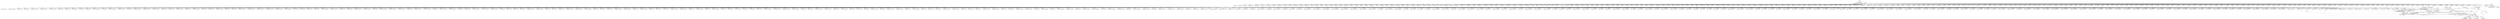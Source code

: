 digraph "0_ImageMagick_56d6e20de489113617cbbddaf41e92600a34db22@array" {
"1006450" [label="(Call,InterpretImageProperties(msl_info->image_info[n],\n                msl_info->attributes[n],(const char *) attributes[i]))"];
"1006461" [label="(Call,(const char *) attributes[i])"];
"1006421" [label="(Call,attributes != (const xmlChar **) NULL)"];
"1000185" [label="(MethodParameterIn,const xmlChar **attributes)"];
"1006423" [label="(Call,(const xmlChar **) NULL)"];
"1006409" [label="(Call,(Image *) NULL)"];
"1000237" [label="(Call,(char *) NULL)"];
"1000232" [label="(Call,(const char *) NULL)"];
"1006430" [label="(Call,attributes[i] != (const xmlChar *) NULL)"];
"1006434" [label="(Call,(const xmlChar *) NULL)"];
"1006523" [label="(Call,(char **) NULL)"];
"1006448" [label="(Call,attribute=InterpretImageProperties(msl_info->image_info[n],\n                msl_info->attributes[n],(const char *) attributes[i]))"];
"1006466" [label="(Call,CloneString(&value,attribute))"];
"1008599" [label="(Call,(const char *) attributes[i])"];
"1018046" [label="(Call,(Image*) NULL)"];
"1017467" [label="(Call,(Image *) NULL)"];
"1006441" [label="(Identifier,keyword)"];
"1017623" [label="(Call,(const char *) attributes[i])"];
"1006461" [label="(Call,(const char *) attributes[i])"];
"1014935" [label="(Call,(const char *) attributes[i++])"];
"1014502" [label="(Call,(Image *) NULL)"];
"1018943" [label="(Call,attributes != (const xmlChar **) NULL)"];
"1003100" [label="(Call,(char **) NULL)"];
"1004484" [label="(Call,(const char *) attributes[i++])"];
"1014729" [label="(Call,(const xmlChar *) NULL)"];
"1006772" [label="(Call,attributes[i] != (const xmlChar *) NULL)"];
"1000234" [label="(Identifier,NULL)"];
"1009820" [label="(Call,(const xmlChar *) NULL)"];
"1016133" [label="(Call,(const char *) NULL)"];
"1003342" [label="(Call,(const xmlChar *) NULL)"];
"1008856" [label="(Call,(Image *) NULL)"];
"1004334" [label="(Call,(const xmlChar *) NULL)"];
"1019473" [label="(Call,attributes[i] != (const xmlChar *) NULL)"];
"1004223" [label="(Call,(Image *) NULL)"];
"1014856" [label="(Call,(Image *) NULL)"];
"1001578" [label="(Call,(const xmlChar *) NULL)"];
"1014978" [label="(Call,(char **) NULL)"];
"1003329" [label="(Call,attributes != (const xmlChar **) NULL)"];
"1007963" [label="(Call,attributes[i] != (const xmlChar *) NULL)"];
"1004977" [label="(Call,attributes[i] != (const xmlChar *) NULL)"];
"1004729" [label="(Call,(const xmlChar *) NULL)"];
"1009144" [label="(Call,(const char *) attributes[i])"];
"1012873" [label="(Call,(const char *) attributes[i++])"];
"1010794" [label="(Call,attributes[i] != (const xmlChar *) NULL)"];
"1008628" [label="(Call,(char **) NULL)"];
"1018781" [label="(Call,(Image *) NULL)"];
"1001605" [label="(Call,(const char *) attributes[i])"];
"1003476" [label="(Call,(Image *) NULL)"];
"1000279" [label="(Call,(Image *) NULL)"];
"1019173" [label="(Call,(char **) NULL)"];
"1018251" [label="(Call,(Image*) NULL)"];
"1005603" [label="(Call,(char **) NULL)"];
"1001764" [label="(Call,(const char *) attributes[i++])"];
"1018952" [label="(Call,attributes[i] != (const xmlChar *) NULL)"];
"1006241" [label="(Call,(const xmlChar *) NULL)"];
"1017032" [label="(Call,(const char *) attributes[i++])"];
"1014011" [label="(Call,(const char *) attributes[i++])"];
"1012993" [label="(Call,(Image *) NULL)"];
"1017221" [label="(Call,(Image *) NULL)"];
"1003024" [label="(Call,(const char *) attributes[i])"];
"1018373" [label="(Call,(const char *) attributes[i])"];
"1000529" [label="(Call,attributes[i] != (const xmlChar *) NULL)"];
"1014248" [label="(Call,(Image *) NULL)"];
"1007724" [label="(Call,(char **) NULL)"];
"1007223" [label="(Call,(const xmlChar *) NULL)"];
"1002993" [label="(Call,attributes[i] != (const xmlChar *) NULL)"];
"1009893" [label="(Call,(char **) NULL)"];
"1004956" [label="(Call,(Image *) NULL)"];
"1014663" [label="(Call,(Image *) NULL)"];
"1006434" [label="(Call,(const xmlChar *) NULL)"];
"1013026" [label="(Call,(const char *) attributes[i++])"];
"1002331" [label="(Call,(const xmlChar *) NULL)"];
"1008729" [label="(Call,(Image *) NULL)"];
"1015066" [label="(Call,(Image *) NULL)"];
"1007077" [label="(Call,attributes[i] != (const xmlChar *) NULL)"];
"1006523" [label="(Call,(char **) NULL)"];
"1014268" [label="(Call,attributes != (const xmlChar **) NULL)"];
"1002499" [label="(Call,(Image *) NULL)"];
"1012861" [label="(Call,attributes[i] != (const xmlChar *) NULL)"];
"1019031" [label="(Call,(const char *) NULL)"];
"1013260" [label="(Call,attributes[i] != (const xmlChar *) NULL)"];
"1006423" [label="(Call,(const xmlChar **) NULL)"];
"1008883" [label="(Call,attributes[i] != (const xmlChar *) NULL)"];
"1009667" [label="(Call,attributes[i] != (const xmlChar *) NULL)"];
"1010906" [label="(Call,attributes[i] != (const xmlChar *) NULL)"];
"1007655" [label="(Call,attributes != (const xmlChar **) NULL)"];
"1007668" [label="(Call,(const xmlChar *) NULL)"];
"1005116" [label="(Call,(const char *) attributes[i++])"];
"1007621" [label="(Call,(Image *) NULL)"];
"1018821" [label="(Call,(Image *) NULL)"];
"1019118" [label="(Call,attributes[i] != (const xmlChar *) NULL)"];
"1013005" [label="(Call,attributes != (const xmlChar **) NULL)"];
"1000232" [label="(Call,(const char *) NULL)"];
"1011472" [label="(Call,(const xmlChar **) NULL)"];
"1013107" [label="(Call,(char **) NULL)"];
"1013619" [label="(Call,attributes == (const xmlChar **) NULL)"];
"1007219" [label="(Call,attributes[i] != (const xmlChar *) NULL)"];
"1000235" [label="(Call,value=(char *) NULL)"];
"1017604" [label="(Call,(const char *) attributes[i++])"];
"1008762" [label="(Call,(const char *) attributes[i++])"];
"1018560" [label="(Call,(Image *) NULL)"];
"1016302" [label="(Call,attributes[i] != (const xmlChar *) NULL)"];
"1006249" [label="(Call,(const char *) attributes[i++])"];
"1003448" [label="(Call,(const char *) NULL)"];
"1015731" [label="(Call,attributes == (const xmlChar **) NULL)"];
"1000307" [label="(Call,(const xmlChar *) NULL)"];
"1010825" [label="(Call,(const char *) attributes[i])"];
"1008874" [label="(Call,attributes != (const xmlChar **) NULL)"];
"1019122" [label="(Call,(const xmlChar *) NULL)"];
"1008651" [label="(Call,(char **) NULL)"];
"1010806" [label="(Call,(const char *) attributes[i++])"];
"1017596" [label="(Call,(const xmlChar *) NULL)"];
"1002533" [label="(Call,(const char *) attributes[i++])"];
"1002705" [label="(Call,attributes[i] != (const xmlChar *) NULL)"];
"1007108" [label="(Call,(const char *) attributes[i])"];
"1017492" [label="(Call,(const xmlChar *) NULL)"];
"1003350" [label="(Call,(const char *) attributes[i++])"];
"1017427" [label="(Call,(Image *) NULL)"];
"1015276" [label="(Call,(Image *) NULL)"];
"1009698" [label="(Call,(const char *) attributes[i])"];
"1018149" [label="(Call,(const xmlChar *) NULL)"];
"1005095" [label="(Call,attributes != (const xmlChar **) NULL)"];
"1008160" [label="(Call,(const xmlChar *) NULL)"];
"1000185" [label="(MethodParameterIn,const xmlChar **attributes)"];
"1004968" [label="(Call,attributes != (const xmlChar **) NULL)"];
"1019108" [label="(Call,attributes == (const xmlChar **) NULL)"];
"1006562" [label="(Identifier,emboss_image)"];
"1006448" [label="(Call,attribute=InterpretImageProperties(msl_info->image_info[n],\n                msl_info->attributes[n],(const char *) attributes[i]))"];
"1000541" [label="(Call,(const char *) attributes[i++])"];
"1016551" [label="(Call,attributes[i] != (const xmlChar *) NULL)"];
"1011228" [label="(Call,(const xmlChar *) NULL)"];
"1011479" [label="(Call,attributes[i] != (const xmlChar *) NULL)"];
"1017254" [label="(Call,(const char *) attributes[i++])"];
"1006803" [label="(Call,(const char *) attributes[i])"];
"1010626" [label="(Call,(const xmlChar *) NULL)"];
"1013264" [label="(Call,(const xmlChar *) NULL)"];
"1018710" [label="(Call,(char **) NULL)"];
"1015773" [label="(Call,(const char *) attributes[i])"];
"1004756" [label="(Call,(const char *) attributes[i])"];
"1007056" [label="(Call,(Image *) NULL)"];
"1018629" [label="(Call,(Image *) NULL)"];
"1012008" [label="(Call,(char **) NULL)"];
"1017908" [label="(Call,(Image*) NULL)"];
"1001565" [label="(Call,attributes != (const xmlChar **) NULL)"];
"1010106" [label="(Call,attributes[i] != (const xmlChar *) NULL)"];
"1006586" [label="(Call,(Image *) NULL)"];
"1010507" [label="(Call,(char **) NULL)"];
"1004701" [label="(Call,(Image *) NULL)"];
"1010304" [label="(Call,(const char *) attributes[i])"];
"1008568" [label="(Call,attributes == (const xmlChar **) NULL)"];
"1010285" [label="(Call,(const char *) attributes[i++])"];
"1008556" [label="(Call,(Image *) NULL)"];
"1017020" [label="(Call,attributes[i] != (const xmlChar *) NULL)"];
"1017972" [label="(Call,(const char *) attributes[i])"];
"1001983" [label="(Call,(Image *) NULL)"];
"1017944" [label="(Call,(const xmlChar *) NULL)"];
"1008486" [label="(Call,(Image *) NULL)"];
"1018416" [label="(Call,(Image *) NULL)"];
"1013153" [label="(Call,(Image *) NULL)"];
"1005104" [label="(Call,attributes[i] != (const xmlChar *) NULL)"];
"1004737" [label="(Call,(const char *) attributes[i++])"];
"1004321" [label="(Call,attributes != (const xmlChar **) NULL)"];
"1007796" [label="(Call,(char **) NULL)"];
"1019259" [label="(Call,(const char *) attributes[i++])"];
"1009457" [label="(Call,attributes != (const xmlChar **) NULL)"];
"1018177" [label="(Call,(const char *) attributes[i])"];
"1015555" [label="(Call,(const char *) attributes[i])"];
"1014913" [label="(Call,attributes == (const xmlChar **) NULL)"];
"1009104" [label="(Call,attributes != (const xmlChar **) NULL)"];
"1010545" [label="(Call,(Image *) NULL)"];
"1004476" [label="(Call,(const xmlChar *) NULL)"];
"1004443" [label="(Call,(Image *) NULL)"];
"1005702" [label="(Call,(char **) NULL)"];
"1011909" [label="(Call,(char **) NULL)"];
"1010896" [label="(Call,attributes == (const xmlChar **) NULL)"];
"1018983" [label="(Call,(const char *) attributes[i])"];
"1006679" [label="(Call,(const char *) attributes[i])"];
"1009559" [label="(Call,(char **) NULL)"];
"1009478" [label="(Call,(const char *) attributes[i++])"];
"1016998" [label="(Call,(Image *) NULL)"];
"1016530" [label="(Call,(Image *) NULL)"];
"1005008" [label="(Call,(const char *) attributes[i])"];
"1005566" [label="(Call,(char **) NULL)"];
"1002635" [label="(Call,(Image *) NULL)"];
"1002016" [label="(Call,(const xmlChar *) NULL)"];
"1017744" [label="(Call,(const xmlChar *) NULL)"];
"1004884" [label="(Call,(const char *) attributes[i])"];
"1008355" [label="(Call,attributes[i] != (const xmlChar *) NULL)"];
"1018873" [label="(Call,(const char *) attributes[i])"];
"1006525" [label="(Identifier,NULL)"];
"1015288" [label="(Call,attributes != (const xmlChar **) NULL)"];
"1004306" [label="(Call,(Image *) NULL)"];
"1013999" [label="(Call,attributes[i] != (const xmlChar *) NULL)"];
"1006439" [label="(Block,)"];
"1004503" [label="(Call,(const char *) attributes[i])"];
"1018135" [label="(Call,attributes == (const xmlChar **) NULL)"];
"1009466" [label="(Call,attributes[i] != (const xmlChar *) NULL)"];
"1016293" [label="(Call,attributes != (const xmlChar **) NULL)"];
"1003989" [label="(Call,(Image *) NULL)"];
"1012916" [label="(Call,(char *) NULL)"];
"1002451" [label="(Call,(Image *) NULL)"];
"1006330" [label="(Call,(char **) NULL)"];
"1006422" [label="(Identifier,attributes)"];
"1000936" [label="(Call,(char **) NULL)"];
"1004989" [label="(Call,(const char *) attributes[i++])"];
"1006216" [label="(Call,(Image *) NULL)"];
"1008367" [label="(Call,(const char *) attributes[i++])"];
"1016823" [label="(Call,attributes != (const xmlChar **) NULL)"];
"1000959" [label="(Call,(char **) NULL)"];
"1011491" [label="(Call,(const char *) attributes[i++])"];
"1000533" [label="(Call,(const xmlChar *) NULL)"];
"1006420" [label="(ControlStructure,if (attributes != (const xmlChar **) NULL))"];
"1018113" [label="(Call,(Image*) NULL)"];
"1004330" [label="(Call,attributes[i] != (const xmlChar *) NULL)"];
"1006467" [label="(Call,&value)"];
"1013667" [label="(Call,(const char *) attributes[i])"];
"1000315" [label="(Call,(const char *) attributes[i++])"];
"1005726" [label="(Call,(char **) NULL)"];
"1012865" [label="(Call,(const xmlChar *) NULL)"];
"1017564" [label="(Call,(Image *) NULL)"];
"1008346" [label="(Call,attributes != (const xmlChar **) NULL)"];
"1007182" [label="(Call,(Image *) NULL)"];
"1017519" [label="(Call,(const char *) attributes[i])"];
"1018321" [label="(Call,(Image *) NULL)"];
"1001783" [label="(Call,(const char *) attributes[i])"];
"1004463" [label="(Call,attributes != (const xmlChar **) NULL)"];
"1008334" [label="(Call,(Image *) NULL)"];
"1019463" [label="(Call,attributes == (const xmlChar **) NULL)"];
"1014277" [label="(Call,attributes[i] != (const xmlChar *) NULL)"];
"1006411" [label="(Identifier,NULL)"];
"1007967" [label="(Call,(const xmlChar *) NULL)"];
"1017364" [label="(Call,(char **) NULL)"];
"1010414" [label="(Call,attributes[i] != (const xmlChar *) NULL)"];
"1002997" [label="(Call,(const xmlChar *) NULL)"];
"1009658" [label="(Call,attributes != (const xmlChar **) NULL)"];
"1015515" [label="(Call,attributes != (const xmlChar **) NULL)"];
"1014556" [label="(Call,(const char *) attributes[i])"];
"1014003" [label="(Call,(const xmlChar *) NULL)"];
"1001731" [label="(Call,(Image *) NULL)"];
"1008781" [label="(Call,(const char *) attributes[i])"];
"1015487" [label="(Call,(Image *) NULL)"];
"1013272" [label="(Call,(const char *) attributes[i++])"];
"1011255" [label="(Call,(const char *) attributes[i])"];
"1004853" [label="(Call,attributes[i] != (const xmlChar *) NULL)"];
"1014528" [label="(Call,(const xmlChar *) NULL)"];
"1003765" [label="(Call,(const char *) NULL)"];
"1003943" [label="(Call,(char **) NULL)"];
"1010418" [label="(Call,(const xmlChar *) NULL)"];
"1010884" [label="(Call,(Image *) NULL)"];
"1002239" [label="(Call,(Image *) NULL)"];
"1017740" [label="(Call,attributes[i] != (const xmlChar *) NULL)"];
"1008590" [label="(Call,(const char *) attributes[i++])"];
"1012662" [label="(Call,(const xmlChar *) NULL)"];
"1006403" [label="(Call,msl_info->image[n] == (Image *) NULL)"];
"1015753" [label="(Call,(const char *) attributes[i++])"];
"1010097" [label="(Call,attributes != (const xmlChar **) NULL)"];
"1012851" [label="(Call,attributes == (const xmlChar **) NULL)"];
"1016362" [label="(Call,(char **) NULL)"];
"1014756" [label="(Call,(const char *) attributes[i])"];
"1001752" [label="(Call,attributes[i] != (const xmlChar *) NULL)"];
"1006237" [label="(Call,attributes[i] != (const xmlChar *) NULL)"];
"1006639" [label="(Call,attributes != (const xmlChar **) NULL)"];
"1010922" [label="(Call,(const char *) attributes[i++])"];
"1004832" [label="(Call,(Image *) NULL)"];
"1018641" [label="(Call,attributes != (const xmlChar **) NULL)"];
"1010110" [label="(Call,(const xmlChar *) NULL)"];
"1006931" [label="(Call,(Image *) NULL)"];
"1013929" [label="(Call,(Image *) NULL)"];
"1009203" [label="(Call,(char **) NULL)"];
"1014785" [label="(Call,(char **) NULL)"];
"1000303" [label="(Call,attributes[i] != (const xmlChar *) NULL)"];
"1007941" [label="(Call,(Image *) NULL)"];
"1003532" [label="(Call,(const char *) attributes[i])"];
"1006425" [label="(Identifier,NULL)"];
"1008887" [label="(Call,(const xmlChar *) NULL)"];
"1009470" [label="(Call,(const xmlChar *) NULL)"];
"1019247" [label="(Call,attributes[i] != (const xmlChar *) NULL)"];
"1012658" [label="(Call,attributes[i] != (const xmlChar *) NULL)"];
"1003369" [label="(Call,(const char *) attributes[i])"];
"1006430" [label="(Call,attributes[i] != (const xmlChar *) NULL)"];
"1002717" [label="(Call,(const char *) attributes[i++])"];
"1002012" [label="(Call,attributes[i] != (const xmlChar *) NULL)"];
"1009113" [label="(Call,attributes[i] != (const xmlChar *) NULL)"];
"1015528" [label="(Call,(const xmlChar *) NULL)"];
"1010273" [label="(Call,attributes[i] != (const xmlChar *) NULL)"];
"1012893" [label="(Call,(const char *) attributes[i])"];
"1004660" [label="(Call,(Image *) NULL)"];
"1014955" [label="(Call,(const char *) attributes[i])"];
"1017024" [label="(Call,(const xmlChar *) NULL)"];
"1010798" [label="(Call,(const xmlChar *) NULL)"];
"1017273" [label="(Call,(const char *) attributes[i])"];
"1015745" [label="(Call,(const xmlChar *) NULL)"];
"1010941" [label="(Call,(const char *) attributes[i])"];
"1008146" [label="(Call,attributes == (const xmlChar **) NULL)"];
"1017233" [label="(Call,attributes != (const xmlChar **) NULL)"];
"1016888" [label="(Call,(char **) NULL)"];
"1012032" [label="(Call,(char **) NULL)"];
"1010653" [label="(Call,(const char *) attributes[i])"];
"1008582" [label="(Call,(const xmlChar *) NULL)"];
"1006450" [label="(Call,InterpretImageProperties(msl_info->image_info[n],\n                msl_info->attributes[n],(const char *) attributes[i]))"];
"1006268" [label="(Call,(const char *) attributes[i])"];
"1014737" [label="(Call,(const char *) attributes[i++])"];
"1009807" [label="(Call,attributes != (const xmlChar **) NULL)"];
"1016542" [label="(Call,attributes != (const xmlChar **) NULL)"];
"1014524" [label="(Call,attributes[i] != (const xmlChar *) NULL)"];
"1002043" [label="(Call,(const char *) attributes[i])"];
"1000334" [label="(Call,(const char *) attributes[i])"];
"1009445" [label="(Call,(Image *) NULL)"];
"1007231" [label="(Call,(const char *) attributes[i++])"];
"1001878" [label="(Call,(char **) NULL)"];
"1006409" [label="(Call,(Image *) NULL)"];
"1001942" [label="(Call,(Image *) NULL)"];
"1004472" [label="(Call,attributes[i] != (const xmlChar *) NULL)"];
"1019593" [label="(Call,value != NULL)"];
"1001743" [label="(Call,attributes != (const xmlChar **) NULL)"];
"1001586" [label="(Call,(const char *) attributes[i++])"];
"1006228" [label="(Call,attributes != (const xmlChar **) NULL)"];
"1010137" [label="(Call,(const char *) attributes[i])"];
"1009780" [label="(Call,(Image *) NULL)"];
"1007089" [label="(Call,(const char *) attributes[i++])"];
"1015719" [label="(Call,(Image *) NULL)"];
"1019251" [label="(Call,(const xmlChar *) NULL)"];
"1006964" [label="(Call,(const char *) attributes[i++])"];
"1004844" [label="(Call,attributes != (const xmlChar **) NULL)"];
"1015078" [label="(Call,attributes != (const xmlChar **) NULL)"];
"1006368" [label="(Call,(Image *) NULL)"];
"1016845" [label="(Call,(const char *) attributes[i++])"];
"1019225" [label="(Call,(Image *) NULL)"];
"1002948" [label="(Call,(Image *) NULL)"];
"1017583" [label="(Call,attributes != (const xmlChar **) NULL)"];
"1016865" [label="(Call,(const char *) attributes[i])"];
"1000520" [label="(Call,attributes != (const xmlChar **) NULL)"];
"1006857" [label="(Call,(Image *) NULL)"];
"1017719" [label="(Call,(Image *) NULL)"];
"1000239" [label="(Identifier,NULL)"];
"1016582" [label="(Call,(const char *) attributes[i])"];
"1011200" [label="(Call,(Image *) NULL)"];
"1008895" [label="(Call,(const char *) attributes[i++])"];
"1002024" [label="(Call,(const char *) attributes[i++])"];
"1002525" [label="(Call,(const xmlChar *) NULL)"];
"1004865" [label="(Call,(const char *) attributes[i++])"];
"1013018" [label="(Call,(const xmlChar *) NULL)"];
"1014207" [label="(Call,(Image *) NULL)"];
"1007695" [label="(Call,(const char *) attributes[i])"];
"1017674" [label="(Call,(char **) NULL)"];
"1002339" [label="(Call,(const char *) attributes[i++])"];
"1017242" [label="(Call,attributes[i] != (const xmlChar *) NULL)"];
"1013250" [label="(Call,attributes == (const xmlChar **) NULL)"];
"1008578" [label="(Call,attributes[i] != (const xmlChar *) NULL)"];
"1018449" [label="(Call,(const xmlChar *) NULL)"];
"1010622" [label="(Call,attributes[i] != (const xmlChar *) NULL)"];
"1014308" [label="(Call,(const char *) attributes[i])"];
"1006421" [label="(Call,attributes != (const xmlChar **) NULL)"];
"1017752" [label="(Call,(const char *) attributes[i++])"];
"1003501" [label="(Call,attributes[i] != (const xmlChar *) NULL)"];
"1010264" [label="(Call,attributes != (const xmlChar **) NULL)"];
"1018354" [label="(Call,(const char *) attributes[i++])"];
"1000484" [label="(Call,(Image *) NULL)"];
"1008741" [label="(Call,attributes != (const xmlChar **) NULL)"];
"1008142" [label="(Call,(Image *) NULL)"];
"1019279" [label="(Call,(const char *) attributes[i])"];
"1015536" [label="(Call,(const char *) attributes[i++])"];
"1009847" [label="(Call,(const char *) attributes[i])"];
"1007953" [label="(Call,attributes == (const xmlChar **) NULL)"];
"1002553" [label="(Call,(const char *) attributes[i])"];
"1014923" [label="(Call,attributes[i] != (const xmlChar *) NULL)"];
"1013695" [label="(Call,(char **) NULL)"];
"1004716" [label="(Call,attributes != (const xmlChar **) NULL)"];
"1010118" [label="(Call,(const char *) attributes[i++])"];
"1006472" [label="(Identifier,keyword)"];
"1000294" [label="(Call,attributes != (const xmlChar **) NULL)"];
"1010734" [label="(Call,(char **) NULL)"];
"1015016" [label="(Call,(Image *) NULL)"];
"1016333" [label="(Call,(const char *) attributes[i])"];
"1002291" [label="(Call,(Image *) NULL)"];
"1017500" [label="(Call,(const char *) attributes[i++])"];
"1018854" [label="(Call,(const char *) attributes[i++])"];
"1009940" [label="(Call,(char **) NULL)"];
"1014725" [label="(Call,attributes[i] != (const xmlChar *) NULL)"];
"1011886" [label="(Call,(char **) NULL)"];
"1018928" [label="(Call,(Image *) NULL)"];
"1002511" [label="(Call,attributes != (const xmlChar **) NULL)"];
"1004981" [label="(Call,(const xmlChar *) NULL)"];
"1019505" [label="(Call,(const char *) attributes[i])"];
"1007975" [label="(Call,(const char *) attributes[i++])"];
"1006660" [label="(Call,(const char *) attributes[i++])"];
"1005108" [label="(Call,(const xmlChar *) NULL)"];
"1001550" [label="(Call,(Image *) NULL)"];
"1002984" [label="(Call,attributes != (const xmlChar **) NULL)"];
"1013014" [label="(Call,attributes[i] != (const xmlChar *) NULL)"];
"1006426" [label="(ControlStructure,for (i=0; (attributes[i] != (const xmlChar *) NULL); i++))"];
"1005059" [label="(Call,(Image *) NULL)"];
"1001680" [label="(Call,(Image *) NULL)"];
"1015099" [label="(Call,(const char *) attributes[i++])"];
"1007676" [label="(Call,(const char *) attributes[i++])"];
"1010082" [label="(Call,(Image *) NULL)"];
"1013238" [label="(Call,(Image *) NULL)"];
"1002576" [label="(Call,(char **) NULL)"];
"1006436" [label="(Identifier,NULL)"];
"1018445" [label="(Call,attributes[i] != (const xmlChar *) NULL)"];
"1016833" [label="(Call,attributes[i] != (const xmlChar *) NULL)"];
"1006983" [label="(Call,(const char *) attributes[i])"];
"1010613" [label="(Call,attributes != (const xmlChar **) NULL)"];
"1008359" [label="(Call,(const xmlChar *) NULL)"];
"1004361" [label="(Call,(const char *) attributes[i])"];
"1006442" [label="(Call,(const char *) attributes[i++])"];
"1011224" [label="(Call,attributes[i] != (const xmlChar *) NULL)"];
"1014514" [label="(Call,attributes == (const xmlChar **) NULL)"];
"1010634" [label="(Call,(const char *) attributes[i++])"];
"1006451" [label="(Call,msl_info->image_info[n])"];
"1010405" [label="(Call,attributes != (const xmlChar **) NULL)"];
"1013639" [label="(Call,(const xmlChar *) NULL)"];
"1008750" [label="(Call,attributes[i] != (const xmlChar *) NULL)"];
"1002906" [label="(Call,(Image *) NULL)"];
"1009990" [label="(Call,(char **) NULL)"];
"1013764" [label="(Call,(char **) NULL)"];
"1016947" [label="(Call,(Image *) NULL)"];
"1007984" [label="(Call,(const char *) attributes[i])"];
"1015584" [label="(Call,(char **) NULL)"];
"1018145" [label="(Call,attributes[i] != (const xmlChar *) NULL)"];
"1015524" [label="(Call,attributes[i] != (const xmlChar *) NULL)"];
"1016763" [label="(Call,(Image *) NULL)"];
"1011510" [label="(Call,(const char *) attributes[i])"];
"1013635" [label="(Call,attributes[i] != (const xmlChar *) NULL)"];
"1002521" [label="(Call,attributes[i] != (const xmlChar *) NULL)"];
"1000560" [label="(Call,(const char *) attributes[i])"];
"1007821" [label="(Call,(char **) NULL)"];
"1017479" [label="(Call,attributes != (const xmlChar **) NULL)"];
"1013787" [label="(Call,(char **) NULL)"];
"1007210" [label="(Call,attributes != (const xmlChar **) NULL)"];
"1015301" [label="(Call,(const xmlChar *) NULL)"];
"1008415" [label="(Call,(char **) NULL)"];
"1016278" [label="(Call,(Image *) NULL)"];
"1006943" [label="(Call,attributes != (const xmlChar **) NULL)"];
"1011483" [label="(Call,(const xmlChar *) NULL)"];
"1018964" [label="(Call,(const char *) attributes[i++])"];
"1014142" [label="(Call,(char **) NULL)"];
"1000443" [label="(Call,(Image *) NULL)"];
"1004342" [label="(Call,(const char *) attributes[i++])"];
"1011215" [label="(Call,attributes != (const xmlChar **) NULL)"];
"1018650" [label="(Call,attributes[i] != (const xmlChar *) NULL)"];
"1010784" [label="(Call,attributes == (const xmlChar **) NULL)"];
"1016387" [label="(Call,(char **) NULL)"];
"1016837" [label="(Call,(const xmlChar *) NULL)"];
"1010587" [label="(Call,(Image *) NULL)"];
"1012670" [label="(Call,(const char *) attributes[i++])"];
"1011236" [label="(Call,(const char *) attributes[i++])"];
"1018157" [label="(Call,(const char *) attributes[i++])"];
"1009117" [label="(Call,(const xmlChar *) NULL)"];
"1015309" [label="(Call,(const char *) attributes[i++])"];
"1017930" [label="(Call,attributes == (const xmlChar **) NULL)"];
"1014438" [label="(Call,(Image *) NULL)"];
"1002736" [label="(Call,(const char *) attributes[i])"];
"1018333" [label="(Call,attributes != (const xmlChar **) NULL)"];
"1018681" [label="(Call,(const char *) attributes[i])"];
"1008168" [label="(Call,(const char *) attributes[i++])"];
"1016563" [label="(Call,(const char *) attributes[i++])"];
"1018654" [label="(Call,(const xmlChar *) NULL)"];
"1003311" [label="(Call,(Image *) NULL)"];
"1008674" [label="(Call,(char **) NULL)"];
"1006469" [label="(Identifier,attribute)"];
"1019237" [label="(Call,attributes == (const xmlChar **) NULL)"];
"1001574" [label="(Call,attributes[i] != (const xmlChar *) NULL)"];
"1018956" [label="(Call,(const xmlChar *) NULL)"];
"1007664" [label="(Call,attributes[i] != (const xmlChar *) NULL)"];
"1002696" [label="(Call,attributes != (const xmlChar **) NULL)"];
"1015087" [label="(Call,attributes[i] != (const xmlChar *) NULL)"];
"1013972" [label="(Call,(Image *) NULL)"];
"1006776" [label="(Call,(const xmlChar *) NULL)"];
"1018842" [label="(Call,attributes[i] != (const xmlChar *) NULL)"];
"1006428" [label="(Identifier,i)"];
"1017010" [label="(Call,attributes == (const xmlChar **) NULL)"];
"1001058" [label="(Call,(char **) NULL)"];
"1017592" [label="(Call,attributes[i] != (const xmlChar *) NULL)"];
"1014536" [label="(Call,(const char *) attributes[i++])"];
"1016684" [label="(Call,(char **) NULL)"];
"1017488" [label="(Call,attributes[i] != (const xmlChar *) NULL)"];
"1001756" [label="(Call,(const xmlChar *) NULL)"];
"1013990" [label="(Call,attributes != (const xmlChar **) NULL)"];
"1012689" [label="(Call,(const char *) attributes[i])"];
"1016314" [label="(Call,(const char *) attributes[i++])"];
"1010015" [label="(Call,(char **) NULL)"];
"1010393" [label="(Call,(Image *) NULL)"];
"1003513" [label="(Call,(const char *) attributes[i++])"];
"1014289" [label="(Call,(const char *) attributes[i++])"];
"1004725" [label="(Call,attributes[i] != (const xmlChar *) NULL)"];
"1006456" [label="(Call,msl_info->attributes[n])"];
"1006648" [label="(Call,attributes[i] != (const xmlChar *) NULL)"];
"1018457" [label="(Call,(const char *) attributes[i++])"];
"1006521" [label="(Call,StringToDouble(value,\n                        (char **) NULL))"];
"1009605" [label="(Call,(Image *) NULL)"];
"1006763" [label="(Call,attributes != (const xmlChar **) NULL)"];
"1006627" [label="(Call,(Image *) NULL)"];
"1010277" [label="(Call,(const xmlChar *) NULL)"];
"1011470" [label="(Call,attributes != (const xmlChar **) NULL)"];
"1002318" [label="(Call,attributes != (const xmlChar **) NULL)"];
"1009081" [label="(Call,(Image *) NULL)"];
"1017052" [label="(Call,(const char *) attributes[i])"];
"1007570" [label="(Call,(Image *) NULL)"];
"1002327" [label="(Call,attributes[i] != (const xmlChar *) NULL)"];
"1014281" [label="(Call,(const xmlChar *) NULL)"];
"1016811" [label="(Call,(Image *) NULL)"];
"1006784" [label="(Call,(const char *) attributes[i++])"];
"1009876" [label="(Call,(char **) NULL)"];
"1010252" [label="(Call,(Image *) NULL)"];
"1017833" [label="(Call,(char **) NULL)"];
"1017871" [label="(Call,(Image *) NULL)"];
"1006463" [label="(Call,attributes[i])"];
"1000230" [label="(Call,keyword=(const char *) NULL)"];
"1006751" [label="(Call,(Image *) NULL)"];
"1009816" [label="(Call,attributes[i] != (const xmlChar *) NULL)"];
"1019150" [label="(Call,(const char *) attributes[i])"];
"1006952" [label="(Call,attributes[i] != (const xmlChar *) NULL)"];
"1015741" [label="(Call,attributes[i] != (const xmlChar *) NULL)"];
"1013607" [label="(Call,(Image *) NULL)"];
"1016555" [label="(Call,(const xmlChar *) NULL)"];
"1019096" [label="(Call,(Image *) NULL)"];
"1003492" [label="(Call,attributes != (const xmlChar **) NULL)"];
"1018476" [label="(Call,(const char *) attributes[i])"];
"1006449" [label="(Identifier,attribute)"];
"1015669" [label="(Call,(char **) NULL)"];
"1012853" [label="(Call,(const xmlChar **) NULL)"];
"1010445" [label="(Call,(const char *) attributes[i])"];
"1015118" [label="(Call,(const char *) attributes[i])"];
"1009965" [label="(Call,(char **) NULL)"];
"1018436" [label="(Call,attributes != (const xmlChar **) NULL)"];
"1008156" [label="(Call,attributes[i] != (const xmlChar *) NULL)"];
"1002709" [label="(Call,(const xmlChar *) NULL)"];
"1008246" [label="(Call,(Image *) NULL)"];
"1013647" [label="(Call,(const char *) attributes[i++])"];
"1015328" [label="(Call,(const char *) attributes[i])"];
"1003005" [label="(Call,(const char *) attributes[i++])"];
"1018342" [label="(Call,attributes[i] != (const xmlChar *) NULL)"];
"1017731" [label="(Call,attributes != (const xmlChar **) NULL)"];
"1008914" [label="(Call,(const char *) attributes[i])"];
"1019477" [label="(Call,(const xmlChar *) NULL)"];
"1019130" [label="(Call,(const char *) attributes[i++])"];
"1012626" [label="(Call,(Image *) NULL)"];
"1015235" [label="(Call,(Image *) NULL)"];
"1003338" [label="(Call,attributes[i] != (const xmlChar *) NULL)"];
"1001084" [label="(Call,(char **) NULL)"];
"1009284" [label="(Call,(char **) NULL)"];
"1014901" [label="(Call,(Image *) NULL)"];
"1006468" [label="(Identifier,value)"];
"1013045" [label="(Call,(const char *) attributes[i])"];
"1018833" [label="(Call,attributes != (const xmlChar **) NULL)"];
"1014716" [label="(Call,attributes != (const xmlChar **) NULL)"];
"1009646" [label="(Call,(Image *) NULL)"];
"1017246" [label="(Call,(const xmlChar *) NULL)"];
"1002676" [label="(Call,(Image *) NULL)"];
"1002358" [label="(Call,(const char *) attributes[i])"];
"1015445" [label="(Call,(Image *) NULL)"];
"1014704" [label="(Call,(Image *) NULL)"];
"1019451" [label="(Call,(Image *) NULL)"];
"1019349" [label="(Call,(Image *) NULL)"];
"1009125" [label="(Call,(const char *) attributes[i++])"];
"1013292" [label="(Call,(const char *) attributes[i])"];
"1017771" [label="(Call,(const char *) attributes[i])"];
"1003505" [label="(Call,(const xmlChar *) NULL)"];
"1006431" [label="(Call,attributes[i])"];
"1008188" [label="(Call,(const char *) attributes[i])"];
"1019485" [label="(Call,(const char *) attributes[i++])"];
"1018846" [label="(Call,(const xmlChar *) NULL)"];
"1014030" [label="(Call,(const char *) attributes[i])"];
"1002003" [label="(Call,attributes != (const xmlChar **) NULL)"];
"1017940" [label="(Call,attributes[i] != (const xmlChar *) NULL)"];
"1015091" [label="(Call,(const xmlChar *) NULL)"];
"1012649" [label="(Call,attributes != (const xmlChar **) NULL)"];
"1008997" [label="(Call,(const char *) NULL)"];
"1006466" [label="(Call,CloneString(&value,attribute))"];
"1007250" [label="(Call,(const char *) attributes[i])"];
"1016489" [label="(Call,(Image *) NULL)"];
"1008386" [label="(Call,(const char *) attributes[i])"];
"1009828" [label="(Call,(const char *) attributes[i++])"];
"1005135" [label="(Call,(const char *) attributes[i])"];
"1017180" [label="(Call,(Image *) NULL)"];
"1000237" [label="(Call,(char *) NULL)"];
"1010786" [label="(Call,(const xmlChar **) NULL)"];
"1015297" [label="(Call,attributes[i] != (const xmlChar *) NULL)"];
"1018662" [label="(Call,(const char *) attributes[i++])"];
"1014927" [label="(Call,(const xmlChar *) NULL)"];
"1009497" [label="(Call,(const char *) attributes[i])"];
"1017952" [label="(Call,(const char *) attributes[i++])"];
"1019610" [label="(MethodReturn,static void)"];
"1007068" [label="(Call,attributes != (const xmlChar **) NULL)"];
"1010426" [label="(Call,(const char *) attributes[i++])"];
"1016306" [label="(Call,(const xmlChar *) NULL)"];
"1009679" [label="(Call,(const char *) attributes[i++])"];
"1006450" -> "1006448"  [label="AST: "];
"1006450" -> "1006461"  [label="CFG: "];
"1006451" -> "1006450"  [label="AST: "];
"1006456" -> "1006450"  [label="AST: "];
"1006461" -> "1006450"  [label="AST: "];
"1006448" -> "1006450"  [label="CFG: "];
"1006450" -> "1019610"  [label="DDG: (const char *) attributes[i]"];
"1006450" -> "1019610"  [label="DDG: msl_info->attributes[n]"];
"1006450" -> "1019610"  [label="DDG: msl_info->image_info[n]"];
"1006450" -> "1006448"  [label="DDG: msl_info->image_info[n]"];
"1006450" -> "1006448"  [label="DDG: msl_info->attributes[n]"];
"1006450" -> "1006448"  [label="DDG: (const char *) attributes[i]"];
"1006461" -> "1006450"  [label="DDG: attributes[i]"];
"1006461" -> "1006463"  [label="CFG: "];
"1006462" -> "1006461"  [label="AST: "];
"1006463" -> "1006461"  [label="AST: "];
"1006461" -> "1019610"  [label="DDG: attributes[i]"];
"1006461" -> "1006430"  [label="DDG: attributes[i]"];
"1006421" -> "1006461"  [label="DDG: attributes"];
"1006430" -> "1006461"  [label="DDG: attributes[i]"];
"1000185" -> "1006461"  [label="DDG: attributes"];
"1006421" -> "1006420"  [label="AST: "];
"1006421" -> "1006423"  [label="CFG: "];
"1006422" -> "1006421"  [label="AST: "];
"1006423" -> "1006421"  [label="AST: "];
"1006428" -> "1006421"  [label="CFG: "];
"1006562" -> "1006421"  [label="CFG: "];
"1006421" -> "1019610"  [label="DDG: (const xmlChar **) NULL"];
"1006421" -> "1019610"  [label="DDG: attributes"];
"1006421" -> "1019610"  [label="DDG: attributes != (const xmlChar **) NULL"];
"1000185" -> "1006421"  [label="DDG: attributes"];
"1006423" -> "1006421"  [label="DDG: NULL"];
"1006421" -> "1006430"  [label="DDG: attributes"];
"1006421" -> "1006442"  [label="DDG: attributes"];
"1000185" -> "1000182"  [label="AST: "];
"1000185" -> "1019610"  [label="DDG: attributes"];
"1000185" -> "1000294"  [label="DDG: attributes"];
"1000185" -> "1000303"  [label="DDG: attributes"];
"1000185" -> "1000315"  [label="DDG: attributes"];
"1000185" -> "1000334"  [label="DDG: attributes"];
"1000185" -> "1000520"  [label="DDG: attributes"];
"1000185" -> "1000529"  [label="DDG: attributes"];
"1000185" -> "1000541"  [label="DDG: attributes"];
"1000185" -> "1000560"  [label="DDG: attributes"];
"1000185" -> "1001565"  [label="DDG: attributes"];
"1000185" -> "1001574"  [label="DDG: attributes"];
"1000185" -> "1001586"  [label="DDG: attributes"];
"1000185" -> "1001605"  [label="DDG: attributes"];
"1000185" -> "1001743"  [label="DDG: attributes"];
"1000185" -> "1001752"  [label="DDG: attributes"];
"1000185" -> "1001764"  [label="DDG: attributes"];
"1000185" -> "1001783"  [label="DDG: attributes"];
"1000185" -> "1002003"  [label="DDG: attributes"];
"1000185" -> "1002012"  [label="DDG: attributes"];
"1000185" -> "1002024"  [label="DDG: attributes"];
"1000185" -> "1002043"  [label="DDG: attributes"];
"1000185" -> "1002318"  [label="DDG: attributes"];
"1000185" -> "1002327"  [label="DDG: attributes"];
"1000185" -> "1002339"  [label="DDG: attributes"];
"1000185" -> "1002358"  [label="DDG: attributes"];
"1000185" -> "1002511"  [label="DDG: attributes"];
"1000185" -> "1002521"  [label="DDG: attributes"];
"1000185" -> "1002533"  [label="DDG: attributes"];
"1000185" -> "1002553"  [label="DDG: attributes"];
"1000185" -> "1002696"  [label="DDG: attributes"];
"1000185" -> "1002705"  [label="DDG: attributes"];
"1000185" -> "1002717"  [label="DDG: attributes"];
"1000185" -> "1002736"  [label="DDG: attributes"];
"1000185" -> "1002984"  [label="DDG: attributes"];
"1000185" -> "1002993"  [label="DDG: attributes"];
"1000185" -> "1003005"  [label="DDG: attributes"];
"1000185" -> "1003024"  [label="DDG: attributes"];
"1000185" -> "1003329"  [label="DDG: attributes"];
"1000185" -> "1003338"  [label="DDG: attributes"];
"1000185" -> "1003350"  [label="DDG: attributes"];
"1000185" -> "1003369"  [label="DDG: attributes"];
"1000185" -> "1003492"  [label="DDG: attributes"];
"1000185" -> "1003501"  [label="DDG: attributes"];
"1000185" -> "1003513"  [label="DDG: attributes"];
"1000185" -> "1003532"  [label="DDG: attributes"];
"1000185" -> "1004321"  [label="DDG: attributes"];
"1000185" -> "1004330"  [label="DDG: attributes"];
"1000185" -> "1004342"  [label="DDG: attributes"];
"1000185" -> "1004361"  [label="DDG: attributes"];
"1000185" -> "1004463"  [label="DDG: attributes"];
"1000185" -> "1004472"  [label="DDG: attributes"];
"1000185" -> "1004484"  [label="DDG: attributes"];
"1000185" -> "1004503"  [label="DDG: attributes"];
"1000185" -> "1004716"  [label="DDG: attributes"];
"1000185" -> "1004725"  [label="DDG: attributes"];
"1000185" -> "1004737"  [label="DDG: attributes"];
"1000185" -> "1004756"  [label="DDG: attributes"];
"1000185" -> "1004844"  [label="DDG: attributes"];
"1000185" -> "1004853"  [label="DDG: attributes"];
"1000185" -> "1004865"  [label="DDG: attributes"];
"1000185" -> "1004884"  [label="DDG: attributes"];
"1000185" -> "1004968"  [label="DDG: attributes"];
"1000185" -> "1004977"  [label="DDG: attributes"];
"1000185" -> "1004989"  [label="DDG: attributes"];
"1000185" -> "1005008"  [label="DDG: attributes"];
"1000185" -> "1005095"  [label="DDG: attributes"];
"1000185" -> "1005104"  [label="DDG: attributes"];
"1000185" -> "1005116"  [label="DDG: attributes"];
"1000185" -> "1005135"  [label="DDG: attributes"];
"1000185" -> "1006228"  [label="DDG: attributes"];
"1000185" -> "1006237"  [label="DDG: attributes"];
"1000185" -> "1006249"  [label="DDG: attributes"];
"1000185" -> "1006268"  [label="DDG: attributes"];
"1000185" -> "1006430"  [label="DDG: attributes"];
"1000185" -> "1006442"  [label="DDG: attributes"];
"1000185" -> "1006639"  [label="DDG: attributes"];
"1000185" -> "1006648"  [label="DDG: attributes"];
"1000185" -> "1006660"  [label="DDG: attributes"];
"1000185" -> "1006679"  [label="DDG: attributes"];
"1000185" -> "1006763"  [label="DDG: attributes"];
"1000185" -> "1006772"  [label="DDG: attributes"];
"1000185" -> "1006784"  [label="DDG: attributes"];
"1000185" -> "1006803"  [label="DDG: attributes"];
"1000185" -> "1006943"  [label="DDG: attributes"];
"1000185" -> "1006952"  [label="DDG: attributes"];
"1000185" -> "1006964"  [label="DDG: attributes"];
"1000185" -> "1006983"  [label="DDG: attributes"];
"1000185" -> "1007068"  [label="DDG: attributes"];
"1000185" -> "1007077"  [label="DDG: attributes"];
"1000185" -> "1007089"  [label="DDG: attributes"];
"1000185" -> "1007108"  [label="DDG: attributes"];
"1000185" -> "1007210"  [label="DDG: attributes"];
"1000185" -> "1007219"  [label="DDG: attributes"];
"1000185" -> "1007231"  [label="DDG: attributes"];
"1000185" -> "1007250"  [label="DDG: attributes"];
"1000185" -> "1007655"  [label="DDG: attributes"];
"1000185" -> "1007664"  [label="DDG: attributes"];
"1000185" -> "1007676"  [label="DDG: attributes"];
"1000185" -> "1007695"  [label="DDG: attributes"];
"1000185" -> "1007953"  [label="DDG: attributes"];
"1000185" -> "1007963"  [label="DDG: attributes"];
"1000185" -> "1007975"  [label="DDG: attributes"];
"1000185" -> "1007984"  [label="DDG: attributes"];
"1000185" -> "1008146"  [label="DDG: attributes"];
"1000185" -> "1008156"  [label="DDG: attributes"];
"1000185" -> "1008168"  [label="DDG: attributes"];
"1000185" -> "1008188"  [label="DDG: attributes"];
"1000185" -> "1008346"  [label="DDG: attributes"];
"1000185" -> "1008355"  [label="DDG: attributes"];
"1000185" -> "1008367"  [label="DDG: attributes"];
"1000185" -> "1008386"  [label="DDG: attributes"];
"1000185" -> "1008568"  [label="DDG: attributes"];
"1000185" -> "1008578"  [label="DDG: attributes"];
"1000185" -> "1008590"  [label="DDG: attributes"];
"1000185" -> "1008599"  [label="DDG: attributes"];
"1000185" -> "1008741"  [label="DDG: attributes"];
"1000185" -> "1008750"  [label="DDG: attributes"];
"1000185" -> "1008762"  [label="DDG: attributes"];
"1000185" -> "1008781"  [label="DDG: attributes"];
"1000185" -> "1008874"  [label="DDG: attributes"];
"1000185" -> "1008883"  [label="DDG: attributes"];
"1000185" -> "1008895"  [label="DDG: attributes"];
"1000185" -> "1008914"  [label="DDG: attributes"];
"1000185" -> "1009104"  [label="DDG: attributes"];
"1000185" -> "1009113"  [label="DDG: attributes"];
"1000185" -> "1009125"  [label="DDG: attributes"];
"1000185" -> "1009144"  [label="DDG: attributes"];
"1000185" -> "1009457"  [label="DDG: attributes"];
"1000185" -> "1009466"  [label="DDG: attributes"];
"1000185" -> "1009478"  [label="DDG: attributes"];
"1000185" -> "1009497"  [label="DDG: attributes"];
"1000185" -> "1009658"  [label="DDG: attributes"];
"1000185" -> "1009667"  [label="DDG: attributes"];
"1000185" -> "1009679"  [label="DDG: attributes"];
"1000185" -> "1009698"  [label="DDG: attributes"];
"1000185" -> "1009807"  [label="DDG: attributes"];
"1000185" -> "1009816"  [label="DDG: attributes"];
"1000185" -> "1009828"  [label="DDG: attributes"];
"1000185" -> "1009847"  [label="DDG: attributes"];
"1000185" -> "1010097"  [label="DDG: attributes"];
"1000185" -> "1010106"  [label="DDG: attributes"];
"1000185" -> "1010118"  [label="DDG: attributes"];
"1000185" -> "1010137"  [label="DDG: attributes"];
"1000185" -> "1010264"  [label="DDG: attributes"];
"1000185" -> "1010273"  [label="DDG: attributes"];
"1000185" -> "1010285"  [label="DDG: attributes"];
"1000185" -> "1010304"  [label="DDG: attributes"];
"1000185" -> "1010405"  [label="DDG: attributes"];
"1000185" -> "1010414"  [label="DDG: attributes"];
"1000185" -> "1010426"  [label="DDG: attributes"];
"1000185" -> "1010445"  [label="DDG: attributes"];
"1000185" -> "1010613"  [label="DDG: attributes"];
"1000185" -> "1010622"  [label="DDG: attributes"];
"1000185" -> "1010634"  [label="DDG: attributes"];
"1000185" -> "1010653"  [label="DDG: attributes"];
"1000185" -> "1010784"  [label="DDG: attributes"];
"1000185" -> "1010794"  [label="DDG: attributes"];
"1000185" -> "1010806"  [label="DDG: attributes"];
"1000185" -> "1010825"  [label="DDG: attributes"];
"1000185" -> "1010896"  [label="DDG: attributes"];
"1000185" -> "1010906"  [label="DDG: attributes"];
"1000185" -> "1010922"  [label="DDG: attributes"];
"1000185" -> "1010941"  [label="DDG: attributes"];
"1000185" -> "1011215"  [label="DDG: attributes"];
"1000185" -> "1011224"  [label="DDG: attributes"];
"1000185" -> "1011236"  [label="DDG: attributes"];
"1000185" -> "1011255"  [label="DDG: attributes"];
"1000185" -> "1011470"  [label="DDG: attributes"];
"1000185" -> "1011479"  [label="DDG: attributes"];
"1000185" -> "1011491"  [label="DDG: attributes"];
"1000185" -> "1011510"  [label="DDG: attributes"];
"1000185" -> "1012649"  [label="DDG: attributes"];
"1000185" -> "1012658"  [label="DDG: attributes"];
"1000185" -> "1012670"  [label="DDG: attributes"];
"1000185" -> "1012689"  [label="DDG: attributes"];
"1000185" -> "1012851"  [label="DDG: attributes"];
"1000185" -> "1012861"  [label="DDG: attributes"];
"1000185" -> "1012873"  [label="DDG: attributes"];
"1000185" -> "1012893"  [label="DDG: attributes"];
"1000185" -> "1013005"  [label="DDG: attributes"];
"1000185" -> "1013014"  [label="DDG: attributes"];
"1000185" -> "1013026"  [label="DDG: attributes"];
"1000185" -> "1013045"  [label="DDG: attributes"];
"1000185" -> "1013250"  [label="DDG: attributes"];
"1000185" -> "1013260"  [label="DDG: attributes"];
"1000185" -> "1013272"  [label="DDG: attributes"];
"1000185" -> "1013292"  [label="DDG: attributes"];
"1000185" -> "1013619"  [label="DDG: attributes"];
"1000185" -> "1013635"  [label="DDG: attributes"];
"1000185" -> "1013647"  [label="DDG: attributes"];
"1000185" -> "1013667"  [label="DDG: attributes"];
"1000185" -> "1013990"  [label="DDG: attributes"];
"1000185" -> "1013999"  [label="DDG: attributes"];
"1000185" -> "1014011"  [label="DDG: attributes"];
"1000185" -> "1014030"  [label="DDG: attributes"];
"1000185" -> "1014268"  [label="DDG: attributes"];
"1000185" -> "1014277"  [label="DDG: attributes"];
"1000185" -> "1014289"  [label="DDG: attributes"];
"1000185" -> "1014308"  [label="DDG: attributes"];
"1000185" -> "1014514"  [label="DDG: attributes"];
"1000185" -> "1014524"  [label="DDG: attributes"];
"1000185" -> "1014536"  [label="DDG: attributes"];
"1000185" -> "1014556"  [label="DDG: attributes"];
"1000185" -> "1014716"  [label="DDG: attributes"];
"1000185" -> "1014725"  [label="DDG: attributes"];
"1000185" -> "1014737"  [label="DDG: attributes"];
"1000185" -> "1014756"  [label="DDG: attributes"];
"1000185" -> "1014913"  [label="DDG: attributes"];
"1000185" -> "1014923"  [label="DDG: attributes"];
"1000185" -> "1014935"  [label="DDG: attributes"];
"1000185" -> "1014955"  [label="DDG: attributes"];
"1000185" -> "1015078"  [label="DDG: attributes"];
"1000185" -> "1015087"  [label="DDG: attributes"];
"1000185" -> "1015099"  [label="DDG: attributes"];
"1000185" -> "1015118"  [label="DDG: attributes"];
"1000185" -> "1015288"  [label="DDG: attributes"];
"1000185" -> "1015297"  [label="DDG: attributes"];
"1000185" -> "1015309"  [label="DDG: attributes"];
"1000185" -> "1015328"  [label="DDG: attributes"];
"1000185" -> "1015515"  [label="DDG: attributes"];
"1000185" -> "1015524"  [label="DDG: attributes"];
"1000185" -> "1015536"  [label="DDG: attributes"];
"1000185" -> "1015555"  [label="DDG: attributes"];
"1000185" -> "1015731"  [label="DDG: attributes"];
"1000185" -> "1015741"  [label="DDG: attributes"];
"1000185" -> "1015753"  [label="DDG: attributes"];
"1000185" -> "1015773"  [label="DDG: attributes"];
"1000185" -> "1016293"  [label="DDG: attributes"];
"1000185" -> "1016302"  [label="DDG: attributes"];
"1000185" -> "1016314"  [label="DDG: attributes"];
"1000185" -> "1016333"  [label="DDG: attributes"];
"1000185" -> "1016542"  [label="DDG: attributes"];
"1000185" -> "1016551"  [label="DDG: attributes"];
"1000185" -> "1016563"  [label="DDG: attributes"];
"1000185" -> "1016582"  [label="DDG: attributes"];
"1000185" -> "1016823"  [label="DDG: attributes"];
"1000185" -> "1016833"  [label="DDG: attributes"];
"1000185" -> "1016845"  [label="DDG: attributes"];
"1000185" -> "1016865"  [label="DDG: attributes"];
"1000185" -> "1017010"  [label="DDG: attributes"];
"1000185" -> "1017020"  [label="DDG: attributes"];
"1000185" -> "1017032"  [label="DDG: attributes"];
"1000185" -> "1017052"  [label="DDG: attributes"];
"1000185" -> "1017233"  [label="DDG: attributes"];
"1000185" -> "1017242"  [label="DDG: attributes"];
"1000185" -> "1017254"  [label="DDG: attributes"];
"1000185" -> "1017273"  [label="DDG: attributes"];
"1000185" -> "1017479"  [label="DDG: attributes"];
"1000185" -> "1017488"  [label="DDG: attributes"];
"1000185" -> "1017500"  [label="DDG: attributes"];
"1000185" -> "1017519"  [label="DDG: attributes"];
"1000185" -> "1017583"  [label="DDG: attributes"];
"1000185" -> "1017592"  [label="DDG: attributes"];
"1000185" -> "1017604"  [label="DDG: attributes"];
"1000185" -> "1017623"  [label="DDG: attributes"];
"1000185" -> "1017731"  [label="DDG: attributes"];
"1000185" -> "1017740"  [label="DDG: attributes"];
"1000185" -> "1017752"  [label="DDG: attributes"];
"1000185" -> "1017771"  [label="DDG: attributes"];
"1000185" -> "1017930"  [label="DDG: attributes"];
"1000185" -> "1017940"  [label="DDG: attributes"];
"1000185" -> "1017952"  [label="DDG: attributes"];
"1000185" -> "1017972"  [label="DDG: attributes"];
"1000185" -> "1018135"  [label="DDG: attributes"];
"1000185" -> "1018145"  [label="DDG: attributes"];
"1000185" -> "1018157"  [label="DDG: attributes"];
"1000185" -> "1018177"  [label="DDG: attributes"];
"1000185" -> "1018333"  [label="DDG: attributes"];
"1000185" -> "1018342"  [label="DDG: attributes"];
"1000185" -> "1018354"  [label="DDG: attributes"];
"1000185" -> "1018373"  [label="DDG: attributes"];
"1000185" -> "1018436"  [label="DDG: attributes"];
"1000185" -> "1018445"  [label="DDG: attributes"];
"1000185" -> "1018457"  [label="DDG: attributes"];
"1000185" -> "1018476"  [label="DDG: attributes"];
"1000185" -> "1018641"  [label="DDG: attributes"];
"1000185" -> "1018650"  [label="DDG: attributes"];
"1000185" -> "1018662"  [label="DDG: attributes"];
"1000185" -> "1018681"  [label="DDG: attributes"];
"1000185" -> "1018833"  [label="DDG: attributes"];
"1000185" -> "1018842"  [label="DDG: attributes"];
"1000185" -> "1018854"  [label="DDG: attributes"];
"1000185" -> "1018873"  [label="DDG: attributes"];
"1000185" -> "1018943"  [label="DDG: attributes"];
"1000185" -> "1018952"  [label="DDG: attributes"];
"1000185" -> "1018964"  [label="DDG: attributes"];
"1000185" -> "1018983"  [label="DDG: attributes"];
"1000185" -> "1019108"  [label="DDG: attributes"];
"1000185" -> "1019118"  [label="DDG: attributes"];
"1000185" -> "1019130"  [label="DDG: attributes"];
"1000185" -> "1019150"  [label="DDG: attributes"];
"1000185" -> "1019237"  [label="DDG: attributes"];
"1000185" -> "1019247"  [label="DDG: attributes"];
"1000185" -> "1019259"  [label="DDG: attributes"];
"1000185" -> "1019279"  [label="DDG: attributes"];
"1000185" -> "1019463"  [label="DDG: attributes"];
"1000185" -> "1019473"  [label="DDG: attributes"];
"1000185" -> "1019485"  [label="DDG: attributes"];
"1000185" -> "1019505"  [label="DDG: attributes"];
"1006423" -> "1006425"  [label="CFG: "];
"1006424" -> "1006423"  [label="AST: "];
"1006425" -> "1006423"  [label="AST: "];
"1006409" -> "1006423"  [label="DDG: NULL"];
"1006423" -> "1006434"  [label="DDG: NULL"];
"1006423" -> "1006586"  [label="DDG: NULL"];
"1006409" -> "1006403"  [label="AST: "];
"1006409" -> "1006411"  [label="CFG: "];
"1006410" -> "1006409"  [label="AST: "];
"1006411" -> "1006409"  [label="AST: "];
"1006403" -> "1006409"  [label="CFG: "];
"1006409" -> "1006403"  [label="DDG: NULL"];
"1000237" -> "1006409"  [label="DDG: NULL"];
"1006409" -> "1019593"  [label="DDG: NULL"];
"1000237" -> "1000235"  [label="AST: "];
"1000237" -> "1000239"  [label="CFG: "];
"1000238" -> "1000237"  [label="AST: "];
"1000239" -> "1000237"  [label="AST: "];
"1000235" -> "1000237"  [label="CFG: "];
"1000237" -> "1000235"  [label="DDG: NULL"];
"1000232" -> "1000237"  [label="DDG: NULL"];
"1000237" -> "1000279"  [label="DDG: NULL"];
"1000237" -> "1000307"  [label="DDG: NULL"];
"1000237" -> "1000443"  [label="DDG: NULL"];
"1000237" -> "1000484"  [label="DDG: NULL"];
"1000237" -> "1000533"  [label="DDG: NULL"];
"1000237" -> "1000936"  [label="DDG: NULL"];
"1000237" -> "1000959"  [label="DDG: NULL"];
"1000237" -> "1001058"  [label="DDG: NULL"];
"1000237" -> "1001084"  [label="DDG: NULL"];
"1000237" -> "1001550"  [label="DDG: NULL"];
"1000237" -> "1001578"  [label="DDG: NULL"];
"1000237" -> "1001680"  [label="DDG: NULL"];
"1000237" -> "1001731"  [label="DDG: NULL"];
"1000237" -> "1001756"  [label="DDG: NULL"];
"1000237" -> "1001878"  [label="DDG: NULL"];
"1000237" -> "1001942"  [label="DDG: NULL"];
"1000237" -> "1001983"  [label="DDG: NULL"];
"1000237" -> "1002016"  [label="DDG: NULL"];
"1000237" -> "1002239"  [label="DDG: NULL"];
"1000237" -> "1002291"  [label="DDG: NULL"];
"1000237" -> "1002331"  [label="DDG: NULL"];
"1000237" -> "1002451"  [label="DDG: NULL"];
"1000237" -> "1002499"  [label="DDG: NULL"];
"1000237" -> "1002525"  [label="DDG: NULL"];
"1000237" -> "1002576"  [label="DDG: NULL"];
"1000237" -> "1002635"  [label="DDG: NULL"];
"1000237" -> "1002676"  [label="DDG: NULL"];
"1000237" -> "1002709"  [label="DDG: NULL"];
"1000237" -> "1002906"  [label="DDG: NULL"];
"1000237" -> "1002948"  [label="DDG: NULL"];
"1000237" -> "1002997"  [label="DDG: NULL"];
"1000237" -> "1003100"  [label="DDG: NULL"];
"1000237" -> "1003311"  [label="DDG: NULL"];
"1000237" -> "1003342"  [label="DDG: NULL"];
"1000237" -> "1003448"  [label="DDG: NULL"];
"1000237" -> "1003476"  [label="DDG: NULL"];
"1000237" -> "1003505"  [label="DDG: NULL"];
"1000237" -> "1003765"  [label="DDG: NULL"];
"1000237" -> "1003943"  [label="DDG: NULL"];
"1000237" -> "1003989"  [label="DDG: NULL"];
"1000237" -> "1004223"  [label="DDG: NULL"];
"1000237" -> "1004306"  [label="DDG: NULL"];
"1000237" -> "1004334"  [label="DDG: NULL"];
"1000237" -> "1004443"  [label="DDG: NULL"];
"1000237" -> "1004476"  [label="DDG: NULL"];
"1000237" -> "1004660"  [label="DDG: NULL"];
"1000237" -> "1004701"  [label="DDG: NULL"];
"1000237" -> "1004729"  [label="DDG: NULL"];
"1000237" -> "1004832"  [label="DDG: NULL"];
"1000237" -> "1004956"  [label="DDG: NULL"];
"1000237" -> "1004981"  [label="DDG: NULL"];
"1000237" -> "1005059"  [label="DDG: NULL"];
"1000237" -> "1005108"  [label="DDG: NULL"];
"1000237" -> "1005566"  [label="DDG: NULL"];
"1000237" -> "1005603"  [label="DDG: NULL"];
"1000237" -> "1005702"  [label="DDG: NULL"];
"1000237" -> "1005726"  [label="DDG: NULL"];
"1000237" -> "1006216"  [label="DDG: NULL"];
"1000237" -> "1006241"  [label="DDG: NULL"];
"1000237" -> "1006330"  [label="DDG: NULL"];
"1000237" -> "1006368"  [label="DDG: NULL"];
"1000237" -> "1006434"  [label="DDG: NULL"];
"1000237" -> "1006523"  [label="DDG: NULL"];
"1000237" -> "1006586"  [label="DDG: NULL"];
"1000237" -> "1006627"  [label="DDG: NULL"];
"1000237" -> "1006751"  [label="DDG: NULL"];
"1000237" -> "1006776"  [label="DDG: NULL"];
"1000237" -> "1006857"  [label="DDG: NULL"];
"1000237" -> "1006931"  [label="DDG: NULL"];
"1000237" -> "1007056"  [label="DDG: NULL"];
"1000237" -> "1007182"  [label="DDG: NULL"];
"1000237" -> "1007223"  [label="DDG: NULL"];
"1000237" -> "1007570"  [label="DDG: NULL"];
"1000237" -> "1007621"  [label="DDG: NULL"];
"1000237" -> "1007668"  [label="DDG: NULL"];
"1000237" -> "1007724"  [label="DDG: NULL"];
"1000237" -> "1007796"  [label="DDG: NULL"];
"1000237" -> "1007821"  [label="DDG: NULL"];
"1000237" -> "1007941"  [label="DDG: NULL"];
"1000237" -> "1007967"  [label="DDG: NULL"];
"1000237" -> "1008142"  [label="DDG: NULL"];
"1000237" -> "1008160"  [label="DDG: NULL"];
"1000237" -> "1008246"  [label="DDG: NULL"];
"1000237" -> "1008334"  [label="DDG: NULL"];
"1000237" -> "1008359"  [label="DDG: NULL"];
"1000237" -> "1008415"  [label="DDG: NULL"];
"1000237" -> "1008486"  [label="DDG: NULL"];
"1000237" -> "1008556"  [label="DDG: NULL"];
"1000237" -> "1008582"  [label="DDG: NULL"];
"1000237" -> "1008628"  [label="DDG: NULL"];
"1000237" -> "1008651"  [label="DDG: NULL"];
"1000237" -> "1008674"  [label="DDG: NULL"];
"1000237" -> "1008729"  [label="DDG: NULL"];
"1000237" -> "1008856"  [label="DDG: NULL"];
"1000237" -> "1008887"  [label="DDG: NULL"];
"1000237" -> "1008997"  [label="DDG: NULL"];
"1000237" -> "1009081"  [label="DDG: NULL"];
"1000237" -> "1009117"  [label="DDG: NULL"];
"1000237" -> "1009203"  [label="DDG: NULL"];
"1000237" -> "1009284"  [label="DDG: NULL"];
"1000237" -> "1009445"  [label="DDG: NULL"];
"1000237" -> "1009470"  [label="DDG: NULL"];
"1000237" -> "1009559"  [label="DDG: NULL"];
"1000237" -> "1009605"  [label="DDG: NULL"];
"1000237" -> "1009646"  [label="DDG: NULL"];
"1000237" -> "1009780"  [label="DDG: NULL"];
"1000237" -> "1009820"  [label="DDG: NULL"];
"1000237" -> "1009876"  [label="DDG: NULL"];
"1000237" -> "1009893"  [label="DDG: NULL"];
"1000237" -> "1009940"  [label="DDG: NULL"];
"1000237" -> "1009965"  [label="DDG: NULL"];
"1000237" -> "1009990"  [label="DDG: NULL"];
"1000237" -> "1010015"  [label="DDG: NULL"];
"1000237" -> "1010082"  [label="DDG: NULL"];
"1000237" -> "1010110"  [label="DDG: NULL"];
"1000237" -> "1010252"  [label="DDG: NULL"];
"1000237" -> "1010277"  [label="DDG: NULL"];
"1000237" -> "1010393"  [label="DDG: NULL"];
"1000237" -> "1010418"  [label="DDG: NULL"];
"1000237" -> "1010507"  [label="DDG: NULL"];
"1000237" -> "1010545"  [label="DDG: NULL"];
"1000237" -> "1010587"  [label="DDG: NULL"];
"1000237" -> "1010626"  [label="DDG: NULL"];
"1000237" -> "1010734"  [label="DDG: NULL"];
"1000237" -> "1010786"  [label="DDG: NULL"];
"1000237" -> "1010798"  [label="DDG: NULL"];
"1000237" -> "1010884"  [label="DDG: NULL"];
"1000237" -> "1011200"  [label="DDG: NULL"];
"1000237" -> "1011228"  [label="DDG: NULL"];
"1000237" -> "1011472"  [label="DDG: NULL"];
"1000237" -> "1011483"  [label="DDG: NULL"];
"1000237" -> "1011886"  [label="DDG: NULL"];
"1000237" -> "1011909"  [label="DDG: NULL"];
"1000237" -> "1012008"  [label="DDG: NULL"];
"1000237" -> "1012032"  [label="DDG: NULL"];
"1000237" -> "1012626"  [label="DDG: NULL"];
"1000237" -> "1012662"  [label="DDG: NULL"];
"1000237" -> "1012853"  [label="DDG: NULL"];
"1000237" -> "1012865"  [label="DDG: NULL"];
"1000237" -> "1012916"  [label="DDG: NULL"];
"1000237" -> "1012993"  [label="DDG: NULL"];
"1000237" -> "1013018"  [label="DDG: NULL"];
"1000237" -> "1013107"  [label="DDG: NULL"];
"1000237" -> "1013153"  [label="DDG: NULL"];
"1000237" -> "1013238"  [label="DDG: NULL"];
"1000237" -> "1013264"  [label="DDG: NULL"];
"1000237" -> "1013607"  [label="DDG: NULL"];
"1000237" -> "1013639"  [label="DDG: NULL"];
"1000237" -> "1013695"  [label="DDG: NULL"];
"1000237" -> "1013764"  [label="DDG: NULL"];
"1000237" -> "1013787"  [label="DDG: NULL"];
"1000237" -> "1013929"  [label="DDG: NULL"];
"1000237" -> "1013972"  [label="DDG: NULL"];
"1000237" -> "1014003"  [label="DDG: NULL"];
"1000237" -> "1014142"  [label="DDG: NULL"];
"1000237" -> "1014207"  [label="DDG: NULL"];
"1000237" -> "1014248"  [label="DDG: NULL"];
"1000237" -> "1014281"  [label="DDG: NULL"];
"1000237" -> "1014438"  [label="DDG: NULL"];
"1000237" -> "1014502"  [label="DDG: NULL"];
"1000237" -> "1014528"  [label="DDG: NULL"];
"1000237" -> "1014663"  [label="DDG: NULL"];
"1000237" -> "1014704"  [label="DDG: NULL"];
"1000237" -> "1014729"  [label="DDG: NULL"];
"1000237" -> "1014785"  [label="DDG: NULL"];
"1000237" -> "1014856"  [label="DDG: NULL"];
"1000237" -> "1014901"  [label="DDG: NULL"];
"1000237" -> "1014927"  [label="DDG: NULL"];
"1000237" -> "1014978"  [label="DDG: NULL"];
"1000237" -> "1015016"  [label="DDG: NULL"];
"1000237" -> "1015066"  [label="DDG: NULL"];
"1000237" -> "1015091"  [label="DDG: NULL"];
"1000237" -> "1015235"  [label="DDG: NULL"];
"1000237" -> "1015276"  [label="DDG: NULL"];
"1000237" -> "1015301"  [label="DDG: NULL"];
"1000237" -> "1015445"  [label="DDG: NULL"];
"1000237" -> "1015487"  [label="DDG: NULL"];
"1000237" -> "1015528"  [label="DDG: NULL"];
"1000237" -> "1015584"  [label="DDG: NULL"];
"1000237" -> "1015669"  [label="DDG: NULL"];
"1000237" -> "1015719"  [label="DDG: NULL"];
"1000237" -> "1015745"  [label="DDG: NULL"];
"1000237" -> "1016133"  [label="DDG: NULL"];
"1000237" -> "1016278"  [label="DDG: NULL"];
"1000237" -> "1016306"  [label="DDG: NULL"];
"1000237" -> "1016362"  [label="DDG: NULL"];
"1000237" -> "1016387"  [label="DDG: NULL"];
"1000237" -> "1016489"  [label="DDG: NULL"];
"1000237" -> "1016530"  [label="DDG: NULL"];
"1000237" -> "1016555"  [label="DDG: NULL"];
"1000237" -> "1016684"  [label="DDG: NULL"];
"1000237" -> "1016763"  [label="DDG: NULL"];
"1000237" -> "1016811"  [label="DDG: NULL"];
"1000237" -> "1016837"  [label="DDG: NULL"];
"1000237" -> "1016888"  [label="DDG: NULL"];
"1000237" -> "1016947"  [label="DDG: NULL"];
"1000237" -> "1016998"  [label="DDG: NULL"];
"1000237" -> "1017024"  [label="DDG: NULL"];
"1000237" -> "1017180"  [label="DDG: NULL"];
"1000237" -> "1017221"  [label="DDG: NULL"];
"1000237" -> "1017246"  [label="DDG: NULL"];
"1000237" -> "1017364"  [label="DDG: NULL"];
"1000237" -> "1017427"  [label="DDG: NULL"];
"1000237" -> "1017467"  [label="DDG: NULL"];
"1000237" -> "1017492"  [label="DDG: NULL"];
"1000237" -> "1017564"  [label="DDG: NULL"];
"1000237" -> "1017596"  [label="DDG: NULL"];
"1000237" -> "1017674"  [label="DDG: NULL"];
"1000237" -> "1017719"  [label="DDG: NULL"];
"1000237" -> "1017744"  [label="DDG: NULL"];
"1000237" -> "1017833"  [label="DDG: NULL"];
"1000237" -> "1017871"  [label="DDG: NULL"];
"1000237" -> "1017908"  [label="DDG: NULL"];
"1000237" -> "1017944"  [label="DDG: NULL"];
"1000237" -> "1018046"  [label="DDG: NULL"];
"1000237" -> "1018113"  [label="DDG: NULL"];
"1000237" -> "1018149"  [label="DDG: NULL"];
"1000237" -> "1018251"  [label="DDG: NULL"];
"1000237" -> "1018321"  [label="DDG: NULL"];
"1000237" -> "1018416"  [label="DDG: NULL"];
"1000237" -> "1018449"  [label="DDG: NULL"];
"1000237" -> "1018560"  [label="DDG: NULL"];
"1000237" -> "1018629"  [label="DDG: NULL"];
"1000237" -> "1018654"  [label="DDG: NULL"];
"1000237" -> "1018710"  [label="DDG: NULL"];
"1000237" -> "1018781"  [label="DDG: NULL"];
"1000237" -> "1018821"  [label="DDG: NULL"];
"1000237" -> "1018846"  [label="DDG: NULL"];
"1000237" -> "1018928"  [label="DDG: NULL"];
"1000237" -> "1018956"  [label="DDG: NULL"];
"1000237" -> "1019031"  [label="DDG: NULL"];
"1000237" -> "1019096"  [label="DDG: NULL"];
"1000237" -> "1019122"  [label="DDG: NULL"];
"1000237" -> "1019173"  [label="DDG: NULL"];
"1000237" -> "1019225"  [label="DDG: NULL"];
"1000237" -> "1019251"  [label="DDG: NULL"];
"1000237" -> "1019349"  [label="DDG: NULL"];
"1000237" -> "1019451"  [label="DDG: NULL"];
"1000237" -> "1019477"  [label="DDG: NULL"];
"1000237" -> "1019593"  [label="DDG: NULL"];
"1000232" -> "1000230"  [label="AST: "];
"1000232" -> "1000234"  [label="CFG: "];
"1000233" -> "1000232"  [label="AST: "];
"1000234" -> "1000232"  [label="AST: "];
"1000230" -> "1000232"  [label="CFG: "];
"1000232" -> "1000230"  [label="DDG: NULL"];
"1006430" -> "1006426"  [label="AST: "];
"1006430" -> "1006434"  [label="CFG: "];
"1006431" -> "1006430"  [label="AST: "];
"1006434" -> "1006430"  [label="AST: "];
"1006441" -> "1006430"  [label="CFG: "];
"1006562" -> "1006430"  [label="CFG: "];
"1006430" -> "1019610"  [label="DDG: attributes[i] != (const xmlChar *) NULL"];
"1006430" -> "1019610"  [label="DDG: attributes[i]"];
"1006430" -> "1019610"  [label="DDG: (const xmlChar *) NULL"];
"1006434" -> "1006430"  [label="DDG: NULL"];
"1006434" -> "1006436"  [label="CFG: "];
"1006435" -> "1006434"  [label="AST: "];
"1006436" -> "1006434"  [label="AST: "];
"1006523" -> "1006434"  [label="DDG: NULL"];
"1006434" -> "1006523"  [label="DDG: NULL"];
"1006434" -> "1006586"  [label="DDG: NULL"];
"1006434" -> "1019593"  [label="DDG: NULL"];
"1006523" -> "1006521"  [label="AST: "];
"1006523" -> "1006525"  [label="CFG: "];
"1006524" -> "1006523"  [label="AST: "];
"1006525" -> "1006523"  [label="AST: "];
"1006521" -> "1006523"  [label="CFG: "];
"1006523" -> "1006521"  [label="DDG: NULL"];
"1006523" -> "1006586"  [label="DDG: NULL"];
"1006523" -> "1019593"  [label="DDG: NULL"];
"1006448" -> "1006439"  [label="AST: "];
"1006449" -> "1006448"  [label="AST: "];
"1006468" -> "1006448"  [label="CFG: "];
"1006448" -> "1019610"  [label="DDG: InterpretImageProperties(msl_info->image_info[n],\n                msl_info->attributes[n],(const char *) attributes[i])"];
"1006448" -> "1006466"  [label="DDG: attribute"];
"1006466" -> "1006439"  [label="AST: "];
"1006466" -> "1006469"  [label="CFG: "];
"1006467" -> "1006466"  [label="AST: "];
"1006469" -> "1006466"  [label="AST: "];
"1006472" -> "1006466"  [label="CFG: "];
"1006466" -> "1019610"  [label="DDG: attribute"];
"1006466" -> "1019610"  [label="DDG: &value"];
"1006466" -> "1019610"  [label="DDG: CloneString(&value,attribute)"];
}
